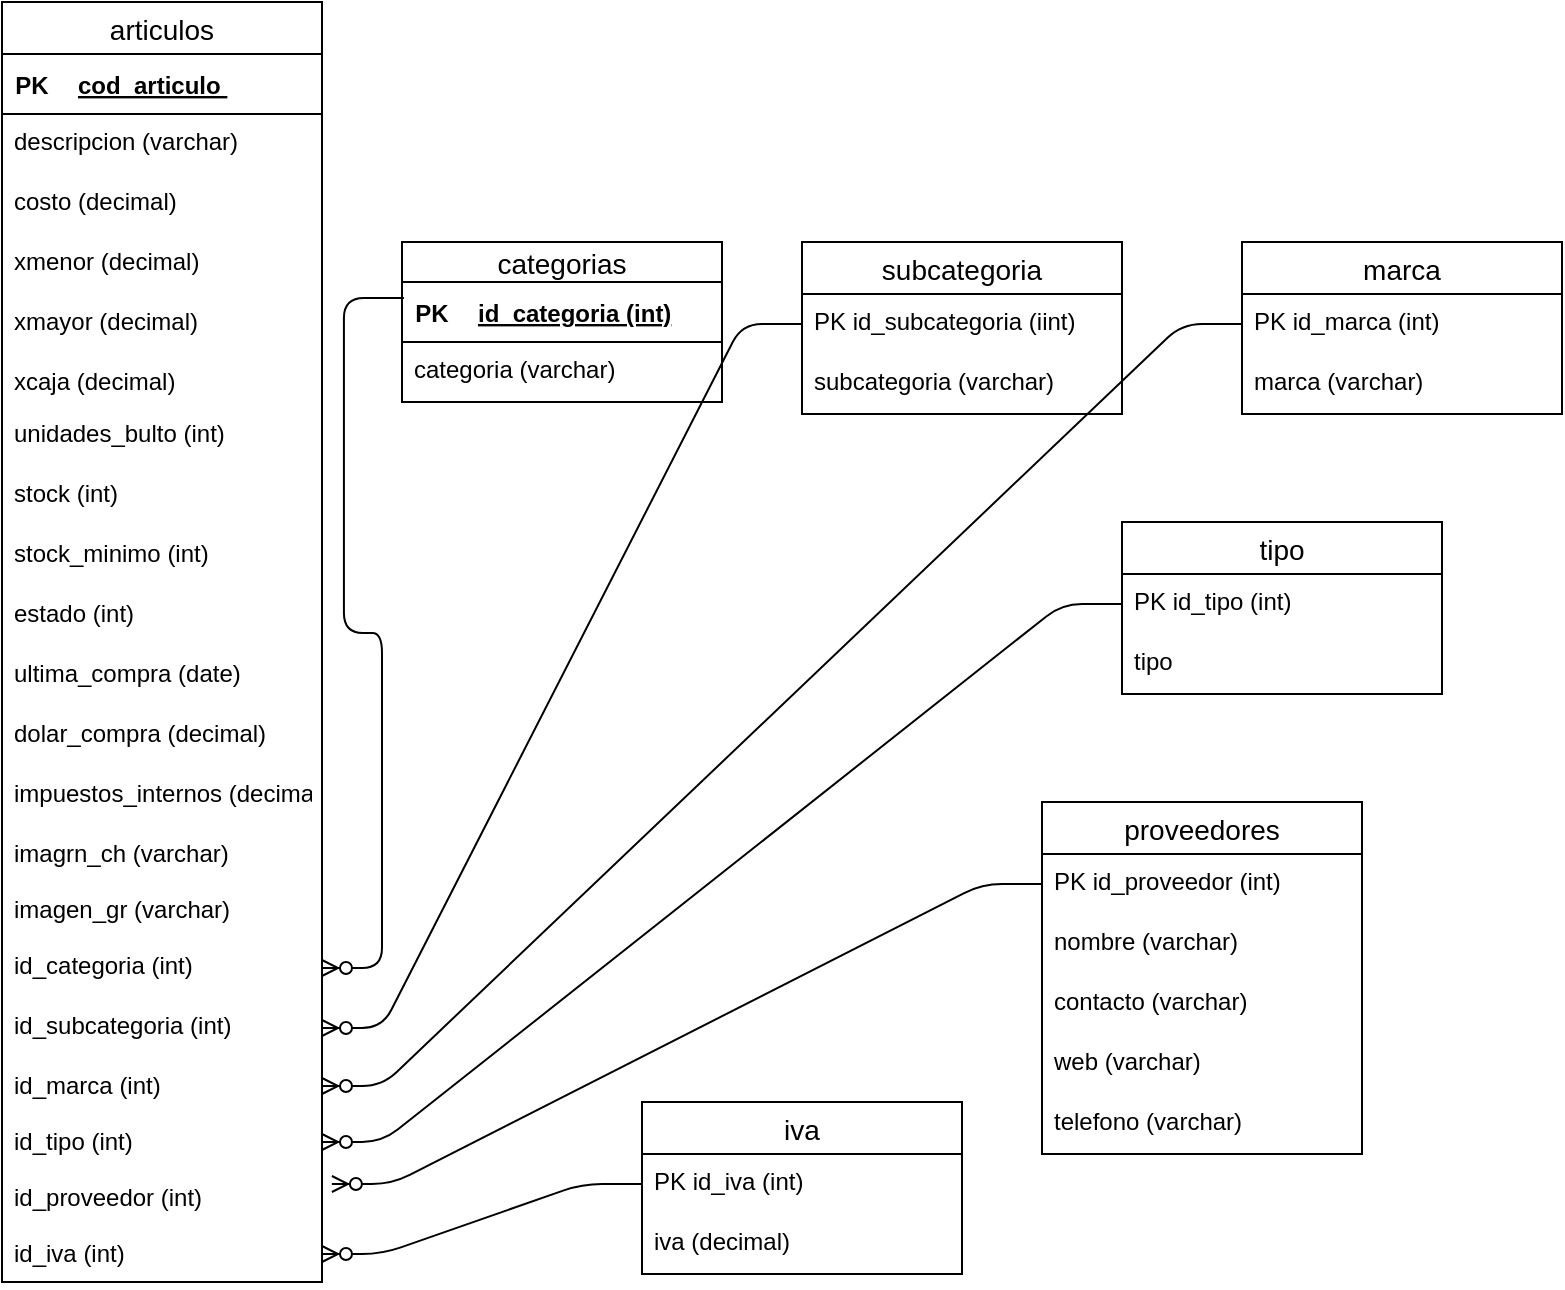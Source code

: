 <mxfile version="13.10.2" type="github">
  <diagram id="_5e5nrNehaMYuaCpqsco" name="Page-1">
    <mxGraphModel dx="1102" dy="582" grid="1" gridSize="10" guides="1" tooltips="1" connect="1" arrows="1" fold="1" page="1" pageScale="1" pageWidth="827" pageHeight="1169" math="0" shadow="0">
      <root>
        <mxCell id="0" />
        <mxCell id="1" parent="0" />
        <mxCell id="ofj8reij5MW94TYRQW6C-4" value="articulos" style="swimlane;fontStyle=0;childLayout=stackLayout;horizontal=1;startSize=26;horizontalStack=0;resizeParent=1;resizeParentMax=0;resizeLast=0;collapsible=1;marginBottom=0;align=center;fontSize=14;" vertex="1" parent="1">
          <mxGeometry x="20" y="120" width="160" height="640" as="geometry" />
        </mxCell>
        <mxCell id="ofj8reij5MW94TYRQW6C-59" value="" style="shape=table;startSize=0;container=1;collapsible=1;childLayout=tableLayout;fixedRows=1;rowLines=0;fontStyle=0;align=center;resizeLast=1;strokeColor=none;fillColor=none;" vertex="1" parent="ofj8reij5MW94TYRQW6C-4">
          <mxGeometry y="26" width="160" height="30" as="geometry" />
        </mxCell>
        <mxCell id="ofj8reij5MW94TYRQW6C-60" value="" style="shape=partialRectangle;collapsible=0;dropTarget=0;pointerEvents=0;fillColor=none;top=0;left=0;bottom=1;right=0;points=[[0,0.5],[1,0.5]];portConstraint=eastwest;" vertex="1" parent="ofj8reij5MW94TYRQW6C-59">
          <mxGeometry width="160" height="30" as="geometry" />
        </mxCell>
        <mxCell id="ofj8reij5MW94TYRQW6C-61" value="PK" style="shape=partialRectangle;connectable=0;fillColor=none;top=0;left=0;bottom=0;right=0;fontStyle=1;overflow=hidden;" vertex="1" parent="ofj8reij5MW94TYRQW6C-60">
          <mxGeometry width="30" height="30" as="geometry" />
        </mxCell>
        <mxCell id="ofj8reij5MW94TYRQW6C-62" value="cod_articulo " style="shape=partialRectangle;connectable=0;fillColor=none;top=0;left=0;bottom=0;right=0;align=left;spacingLeft=6;fontStyle=5;overflow=hidden;" vertex="1" parent="ofj8reij5MW94TYRQW6C-60">
          <mxGeometry x="30" width="130" height="30" as="geometry" />
        </mxCell>
        <mxCell id="ofj8reij5MW94TYRQW6C-6" value="descripcion (varchar)" style="text;strokeColor=none;fillColor=none;spacingLeft=4;spacingRight=4;overflow=hidden;rotatable=0;points=[[0,0.5],[1,0.5]];portConstraint=eastwest;fontSize=12;" vertex="1" parent="ofj8reij5MW94TYRQW6C-4">
          <mxGeometry y="56" width="160" height="30" as="geometry" />
        </mxCell>
        <mxCell id="ofj8reij5MW94TYRQW6C-7" value="costo (decimal)&#xa;" style="text;strokeColor=none;fillColor=none;spacingLeft=4;spacingRight=4;overflow=hidden;rotatable=0;points=[[0,0.5],[1,0.5]];portConstraint=eastwest;fontSize=12;" vertex="1" parent="ofj8reij5MW94TYRQW6C-4">
          <mxGeometry y="86" width="160" height="30" as="geometry" />
        </mxCell>
        <mxCell id="ofj8reij5MW94TYRQW6C-8" value="xmenor (decimal)&#xa;" style="text;strokeColor=none;fillColor=none;spacingLeft=4;spacingRight=4;overflow=hidden;rotatable=0;points=[[0,0.5],[1,0.5]];portConstraint=eastwest;fontSize=12;" vertex="1" parent="ofj8reij5MW94TYRQW6C-4">
          <mxGeometry y="116" width="160" height="30" as="geometry" />
        </mxCell>
        <mxCell id="ofj8reij5MW94TYRQW6C-9" value="xmayor (decimal)&#xa;" style="text;strokeColor=none;fillColor=none;spacingLeft=4;spacingRight=4;overflow=hidden;rotatable=0;points=[[0,0.5],[1,0.5]];portConstraint=eastwest;fontSize=12;" vertex="1" parent="ofj8reij5MW94TYRQW6C-4">
          <mxGeometry y="146" width="160" height="30" as="geometry" />
        </mxCell>
        <mxCell id="ofj8reij5MW94TYRQW6C-10" value="xcaja (decimal)&#xa;" style="text;strokeColor=none;fillColor=none;spacingLeft=4;spacingRight=4;overflow=hidden;rotatable=0;points=[[0,0.5],[1,0.5]];portConstraint=eastwest;fontSize=12;" vertex="1" parent="ofj8reij5MW94TYRQW6C-4">
          <mxGeometry y="176" width="160" height="26" as="geometry" />
        </mxCell>
        <mxCell id="ofj8reij5MW94TYRQW6C-11" value="unidades_bulto (int)" style="text;strokeColor=none;fillColor=none;spacingLeft=4;spacingRight=4;overflow=hidden;rotatable=0;points=[[0,0.5],[1,0.5]];portConstraint=eastwest;fontSize=12;" vertex="1" parent="ofj8reij5MW94TYRQW6C-4">
          <mxGeometry y="202" width="160" height="30" as="geometry" />
        </mxCell>
        <mxCell id="ofj8reij5MW94TYRQW6C-12" value="stock (int)" style="text;strokeColor=none;fillColor=none;spacingLeft=4;spacingRight=4;overflow=hidden;rotatable=0;points=[[0,0.5],[1,0.5]];portConstraint=eastwest;fontSize=12;" vertex="1" parent="ofj8reij5MW94TYRQW6C-4">
          <mxGeometry y="232" width="160" height="30" as="geometry" />
        </mxCell>
        <mxCell id="ofj8reij5MW94TYRQW6C-13" value="stock_minimo (int)" style="text;strokeColor=none;fillColor=none;spacingLeft=4;spacingRight=4;overflow=hidden;rotatable=0;points=[[0,0.5],[1,0.5]];portConstraint=eastwest;fontSize=12;" vertex="1" parent="ofj8reij5MW94TYRQW6C-4">
          <mxGeometry y="262" width="160" height="30" as="geometry" />
        </mxCell>
        <mxCell id="ofj8reij5MW94TYRQW6C-14" value="estado (int)" style="text;strokeColor=none;fillColor=none;spacingLeft=4;spacingRight=4;overflow=hidden;rotatable=0;points=[[0,0.5],[1,0.5]];portConstraint=eastwest;fontSize=12;" vertex="1" parent="ofj8reij5MW94TYRQW6C-4">
          <mxGeometry y="292" width="160" height="30" as="geometry" />
        </mxCell>
        <mxCell id="ofj8reij5MW94TYRQW6C-15" value="ultima_compra (date)" style="text;strokeColor=none;fillColor=none;spacingLeft=4;spacingRight=4;overflow=hidden;rotatable=0;points=[[0,0.5],[1,0.5]];portConstraint=eastwest;fontSize=12;" vertex="1" parent="ofj8reij5MW94TYRQW6C-4">
          <mxGeometry y="322" width="160" height="30" as="geometry" />
        </mxCell>
        <mxCell id="ofj8reij5MW94TYRQW6C-16" value="dolar_compra (decimal)" style="text;strokeColor=none;fillColor=none;spacingLeft=4;spacingRight=4;overflow=hidden;rotatable=0;points=[[0,0.5],[1,0.5]];portConstraint=eastwest;fontSize=12;" vertex="1" parent="ofj8reij5MW94TYRQW6C-4">
          <mxGeometry y="352" width="160" height="30" as="geometry" />
        </mxCell>
        <mxCell id="ofj8reij5MW94TYRQW6C-17" value="impuestos_internos (decimal)" style="text;strokeColor=none;fillColor=none;spacingLeft=4;spacingRight=4;overflow=hidden;rotatable=0;points=[[0,0.5],[1,0.5]];portConstraint=eastwest;fontSize=12;" vertex="1" parent="ofj8reij5MW94TYRQW6C-4">
          <mxGeometry y="382" width="160" height="30" as="geometry" />
        </mxCell>
        <mxCell id="ofj8reij5MW94TYRQW6C-26" value="imagrn_ch (varchar)" style="text;strokeColor=none;fillColor=none;spacingLeft=4;spacingRight=4;overflow=hidden;rotatable=0;points=[[0,0.5],[1,0.5]];portConstraint=eastwest;fontSize=12;" vertex="1" parent="ofj8reij5MW94TYRQW6C-4">
          <mxGeometry y="412" width="160" height="28" as="geometry" />
        </mxCell>
        <mxCell id="ofj8reij5MW94TYRQW6C-27" value="imagen_gr (varchar)" style="text;strokeColor=none;fillColor=none;spacingLeft=4;spacingRight=4;overflow=hidden;rotatable=0;points=[[0,0.5],[1,0.5]];portConstraint=eastwest;fontSize=12;" vertex="1" parent="ofj8reij5MW94TYRQW6C-4">
          <mxGeometry y="440" width="160" height="28" as="geometry" />
        </mxCell>
        <mxCell id="ofj8reij5MW94TYRQW6C-18" value="id_categoria (int)" style="text;strokeColor=none;fillColor=none;spacingLeft=4;spacingRight=4;overflow=hidden;rotatable=0;points=[[0,0.5],[1,0.5]];portConstraint=eastwest;fontSize=12;" vertex="1" parent="ofj8reij5MW94TYRQW6C-4">
          <mxGeometry y="468" width="160" height="30" as="geometry" />
        </mxCell>
        <mxCell id="ofj8reij5MW94TYRQW6C-21" value="id_subcategoria (int)" style="text;strokeColor=none;fillColor=none;spacingLeft=4;spacingRight=4;overflow=hidden;rotatable=0;points=[[0,0.5],[1,0.5]];portConstraint=eastwest;fontSize=12;" vertex="1" parent="ofj8reij5MW94TYRQW6C-4">
          <mxGeometry y="498" width="160" height="30" as="geometry" />
        </mxCell>
        <mxCell id="ofj8reij5MW94TYRQW6C-22" value="id_marca (int)" style="text;strokeColor=none;fillColor=none;spacingLeft=4;spacingRight=4;overflow=hidden;rotatable=0;points=[[0,0.5],[1,0.5]];portConstraint=eastwest;fontSize=12;" vertex="1" parent="ofj8reij5MW94TYRQW6C-4">
          <mxGeometry y="528" width="160" height="28" as="geometry" />
        </mxCell>
        <mxCell id="ofj8reij5MW94TYRQW6C-25" value="id_tipo (int)" style="text;strokeColor=none;fillColor=none;spacingLeft=4;spacingRight=4;overflow=hidden;rotatable=0;points=[[0,0.5],[1,0.5]];portConstraint=eastwest;fontSize=12;" vertex="1" parent="ofj8reij5MW94TYRQW6C-4">
          <mxGeometry y="556" width="160" height="28" as="geometry" />
        </mxCell>
        <mxCell id="ofj8reij5MW94TYRQW6C-23" value="id_proveedor (int)" style="text;strokeColor=none;fillColor=none;spacingLeft=4;spacingRight=4;overflow=hidden;rotatable=0;points=[[0,0.5],[1,0.5]];portConstraint=eastwest;fontSize=12;" vertex="1" parent="ofj8reij5MW94TYRQW6C-4">
          <mxGeometry y="584" width="160" height="28" as="geometry" />
        </mxCell>
        <mxCell id="ofj8reij5MW94TYRQW6C-24" value="id_iva (int)" style="text;strokeColor=none;fillColor=none;spacingLeft=4;spacingRight=4;overflow=hidden;rotatable=0;points=[[0,0.5],[1,0.5]];portConstraint=eastwest;fontSize=12;" vertex="1" parent="ofj8reij5MW94TYRQW6C-4">
          <mxGeometry y="612" width="160" height="28" as="geometry" />
        </mxCell>
        <mxCell id="ofj8reij5MW94TYRQW6C-28" value="categorias" style="swimlane;fontStyle=0;childLayout=stackLayout;horizontal=1;startSize=20;horizontalStack=0;resizeParent=1;resizeParentMax=0;resizeLast=0;collapsible=1;marginBottom=0;align=center;fontSize=14;" vertex="1" parent="1">
          <mxGeometry x="220" y="240" width="160" height="80" as="geometry" />
        </mxCell>
        <mxCell id="ofj8reij5MW94TYRQW6C-80" value="" style="shape=table;startSize=0;container=1;collapsible=1;childLayout=tableLayout;fixedRows=1;rowLines=0;fontStyle=0;align=center;resizeLast=1;strokeColor=none;fillColor=none;" vertex="1" parent="ofj8reij5MW94TYRQW6C-28">
          <mxGeometry y="20" width="160" height="30" as="geometry" />
        </mxCell>
        <mxCell id="ofj8reij5MW94TYRQW6C-81" value="" style="shape=partialRectangle;collapsible=0;dropTarget=0;pointerEvents=0;fillColor=none;top=0;left=0;bottom=1;right=0;points=[[0,0.5],[1,0.5]];portConstraint=eastwest;" vertex="1" parent="ofj8reij5MW94TYRQW6C-80">
          <mxGeometry width="160" height="30" as="geometry" />
        </mxCell>
        <mxCell id="ofj8reij5MW94TYRQW6C-82" value="PK" style="shape=partialRectangle;connectable=0;fillColor=none;top=0;left=0;bottom=0;right=0;fontStyle=1;overflow=hidden;" vertex="1" parent="ofj8reij5MW94TYRQW6C-81">
          <mxGeometry width="30" height="30" as="geometry" />
        </mxCell>
        <mxCell id="ofj8reij5MW94TYRQW6C-83" value="id_categoria (int)" style="shape=partialRectangle;connectable=0;fillColor=none;top=0;left=0;bottom=0;right=0;align=left;spacingLeft=6;fontStyle=5;overflow=hidden;" vertex="1" parent="ofj8reij5MW94TYRQW6C-81">
          <mxGeometry x="30" width="130" height="30" as="geometry" />
        </mxCell>
        <mxCell id="ofj8reij5MW94TYRQW6C-31" value="categoria (varchar)" style="text;strokeColor=none;fillColor=none;spacingLeft=4;spacingRight=4;overflow=hidden;rotatable=0;points=[[0,0.5],[1,0.5]];portConstraint=eastwest;fontSize=12;" vertex="1" parent="ofj8reij5MW94TYRQW6C-28">
          <mxGeometry y="50" width="160" height="30" as="geometry" />
        </mxCell>
        <mxCell id="ofj8reij5MW94TYRQW6C-32" value="subcategoria" style="swimlane;fontStyle=0;childLayout=stackLayout;horizontal=1;startSize=26;horizontalStack=0;resizeParent=1;resizeParentMax=0;resizeLast=0;collapsible=1;marginBottom=0;align=center;fontSize=14;" vertex="1" parent="1">
          <mxGeometry x="420" y="240" width="160" height="86" as="geometry" />
        </mxCell>
        <mxCell id="ofj8reij5MW94TYRQW6C-34" value="PK id_subcategoria (iint)" style="text;strokeColor=none;fillColor=none;spacingLeft=4;spacingRight=4;overflow=hidden;rotatable=0;points=[[0,0.5],[1,0.5]];portConstraint=eastwest;fontSize=12;" vertex="1" parent="ofj8reij5MW94TYRQW6C-32">
          <mxGeometry y="26" width="160" height="30" as="geometry" />
        </mxCell>
        <mxCell id="ofj8reij5MW94TYRQW6C-35" value="subcategoria (varchar)" style="text;strokeColor=none;fillColor=none;spacingLeft=4;spacingRight=4;overflow=hidden;rotatable=0;points=[[0,0.5],[1,0.5]];portConstraint=eastwest;fontSize=12;" vertex="1" parent="ofj8reij5MW94TYRQW6C-32">
          <mxGeometry y="56" width="160" height="30" as="geometry" />
        </mxCell>
        <mxCell id="ofj8reij5MW94TYRQW6C-36" value="marca" style="swimlane;fontStyle=0;childLayout=stackLayout;horizontal=1;startSize=26;horizontalStack=0;resizeParent=1;resizeParentMax=0;resizeLast=0;collapsible=1;marginBottom=0;align=center;fontSize=14;" vertex="1" parent="1">
          <mxGeometry x="640" y="240" width="160" height="86" as="geometry" />
        </mxCell>
        <mxCell id="ofj8reij5MW94TYRQW6C-37" value="PK id_marca (int)" style="text;strokeColor=none;fillColor=none;spacingLeft=4;spacingRight=4;overflow=hidden;rotatable=0;points=[[0,0.5],[1,0.5]];portConstraint=eastwest;fontSize=12;" vertex="1" parent="ofj8reij5MW94TYRQW6C-36">
          <mxGeometry y="26" width="160" height="30" as="geometry" />
        </mxCell>
        <mxCell id="ofj8reij5MW94TYRQW6C-38" value="marca (varchar)" style="text;strokeColor=none;fillColor=none;spacingLeft=4;spacingRight=4;overflow=hidden;rotatable=0;points=[[0,0.5],[1,0.5]];portConstraint=eastwest;fontSize=12;" vertex="1" parent="ofj8reij5MW94TYRQW6C-36">
          <mxGeometry y="56" width="160" height="30" as="geometry" />
        </mxCell>
        <mxCell id="ofj8reij5MW94TYRQW6C-40" value="tipo" style="swimlane;fontStyle=0;childLayout=stackLayout;horizontal=1;startSize=26;horizontalStack=0;resizeParent=1;resizeParentMax=0;resizeLast=0;collapsible=1;marginBottom=0;align=center;fontSize=14;" vertex="1" parent="1">
          <mxGeometry x="580" y="380" width="160" height="86" as="geometry" />
        </mxCell>
        <mxCell id="ofj8reij5MW94TYRQW6C-42" value="PK id_tipo (int)" style="text;strokeColor=none;fillColor=none;spacingLeft=4;spacingRight=4;overflow=hidden;rotatable=0;points=[[0,0.5],[1,0.5]];portConstraint=eastwest;fontSize=12;" vertex="1" parent="ofj8reij5MW94TYRQW6C-40">
          <mxGeometry y="26" width="160" height="30" as="geometry" />
        </mxCell>
        <mxCell id="ofj8reij5MW94TYRQW6C-43" value="tipo" style="text;strokeColor=none;fillColor=none;spacingLeft=4;spacingRight=4;overflow=hidden;rotatable=0;points=[[0,0.5],[1,0.5]];portConstraint=eastwest;fontSize=12;" vertex="1" parent="ofj8reij5MW94TYRQW6C-40">
          <mxGeometry y="56" width="160" height="30" as="geometry" />
        </mxCell>
        <mxCell id="ofj8reij5MW94TYRQW6C-44" value="proveedores" style="swimlane;fontStyle=0;childLayout=stackLayout;horizontal=1;startSize=26;horizontalStack=0;resizeParent=1;resizeParentMax=0;resizeLast=0;collapsible=1;marginBottom=0;align=center;fontSize=14;" vertex="1" parent="1">
          <mxGeometry x="540" y="520" width="160" height="176" as="geometry" />
        </mxCell>
        <mxCell id="ofj8reij5MW94TYRQW6C-45" value="PK id_proveedor (int)" style="text;strokeColor=none;fillColor=none;spacingLeft=4;spacingRight=4;overflow=hidden;rotatable=0;points=[[0,0.5],[1,0.5]];portConstraint=eastwest;fontSize=12;" vertex="1" parent="ofj8reij5MW94TYRQW6C-44">
          <mxGeometry y="26" width="160" height="30" as="geometry" />
        </mxCell>
        <mxCell id="ofj8reij5MW94TYRQW6C-46" value="nombre (varchar)" style="text;strokeColor=none;fillColor=none;spacingLeft=4;spacingRight=4;overflow=hidden;rotatable=0;points=[[0,0.5],[1,0.5]];portConstraint=eastwest;fontSize=12;" vertex="1" parent="ofj8reij5MW94TYRQW6C-44">
          <mxGeometry y="56" width="160" height="30" as="geometry" />
        </mxCell>
        <mxCell id="ofj8reij5MW94TYRQW6C-47" value="contacto (varchar)" style="text;strokeColor=none;fillColor=none;spacingLeft=4;spacingRight=4;overflow=hidden;rotatable=0;points=[[0,0.5],[1,0.5]];portConstraint=eastwest;fontSize=12;" vertex="1" parent="ofj8reij5MW94TYRQW6C-44">
          <mxGeometry y="86" width="160" height="30" as="geometry" />
        </mxCell>
        <mxCell id="ofj8reij5MW94TYRQW6C-53" value="web (varchar)" style="text;strokeColor=none;fillColor=none;spacingLeft=4;spacingRight=4;overflow=hidden;rotatable=0;points=[[0,0.5],[1,0.5]];portConstraint=eastwest;fontSize=12;" vertex="1" parent="ofj8reij5MW94TYRQW6C-44">
          <mxGeometry y="116" width="160" height="30" as="geometry" />
        </mxCell>
        <mxCell id="ofj8reij5MW94TYRQW6C-54" value="telefono (varchar)" style="text;strokeColor=none;fillColor=none;spacingLeft=4;spacingRight=4;overflow=hidden;rotatable=0;points=[[0,0.5],[1,0.5]];portConstraint=eastwest;fontSize=12;" vertex="1" parent="ofj8reij5MW94TYRQW6C-44">
          <mxGeometry y="146" width="160" height="30" as="geometry" />
        </mxCell>
        <mxCell id="ofj8reij5MW94TYRQW6C-48" value="iva" style="swimlane;fontStyle=0;childLayout=stackLayout;horizontal=1;startSize=26;horizontalStack=0;resizeParent=1;resizeParentMax=0;resizeLast=0;collapsible=1;marginBottom=0;align=center;fontSize=14;" vertex="1" parent="1">
          <mxGeometry x="340" y="670" width="160" height="86" as="geometry" />
        </mxCell>
        <mxCell id="ofj8reij5MW94TYRQW6C-49" value="PK id_iva (int)" style="text;strokeColor=none;fillColor=none;spacingLeft=4;spacingRight=4;overflow=hidden;rotatable=0;points=[[0,0.5],[1,0.5]];portConstraint=eastwest;fontSize=12;" vertex="1" parent="ofj8reij5MW94TYRQW6C-48">
          <mxGeometry y="26" width="160" height="30" as="geometry" />
        </mxCell>
        <mxCell id="ofj8reij5MW94TYRQW6C-50" value="iva (decimal)" style="text;strokeColor=none;fillColor=none;spacingLeft=4;spacingRight=4;overflow=hidden;rotatable=0;points=[[0,0.5],[1,0.5]];portConstraint=eastwest;fontSize=12;" vertex="1" parent="ofj8reij5MW94TYRQW6C-48">
          <mxGeometry y="56" width="160" height="30" as="geometry" />
        </mxCell>
        <mxCell id="ofj8reij5MW94TYRQW6C-84" value="" style="edgeStyle=entityRelationEdgeStyle;fontSize=12;html=1;endArrow=ERzeroToMany;endFill=1;entryX=1;entryY=0.5;entryDx=0;entryDy=0;exitX=0.006;exitY=0.267;exitDx=0;exitDy=0;exitPerimeter=0;" edge="1" parent="1" source="ofj8reij5MW94TYRQW6C-81" target="ofj8reij5MW94TYRQW6C-18">
          <mxGeometry width="100" height="100" relative="1" as="geometry">
            <mxPoint x="230" y="720" as="sourcePoint" />
            <mxPoint x="370" y="550" as="targetPoint" />
          </mxGeometry>
        </mxCell>
        <mxCell id="ofj8reij5MW94TYRQW6C-86" value="" style="edgeStyle=entityRelationEdgeStyle;fontSize=12;html=1;endArrow=ERzeroToMany;endFill=1;entryX=1;entryY=0.5;entryDx=0;entryDy=0;exitX=0;exitY=0.5;exitDx=0;exitDy=0;" edge="1" parent="1" source="ofj8reij5MW94TYRQW6C-34" target="ofj8reij5MW94TYRQW6C-21">
          <mxGeometry width="100" height="100" relative="1" as="geometry">
            <mxPoint x="360" y="500" as="sourcePoint" />
            <mxPoint x="460" y="400" as="targetPoint" />
          </mxGeometry>
        </mxCell>
        <mxCell id="ofj8reij5MW94TYRQW6C-87" value="" style="edgeStyle=entityRelationEdgeStyle;fontSize=12;html=1;endArrow=ERzeroToMany;endFill=1;entryX=1;entryY=0.5;entryDx=0;entryDy=0;exitX=0;exitY=0.5;exitDx=0;exitDy=0;" edge="1" parent="1" source="ofj8reij5MW94TYRQW6C-37" target="ofj8reij5MW94TYRQW6C-22">
          <mxGeometry width="100" height="100" relative="1" as="geometry">
            <mxPoint x="360" y="700" as="sourcePoint" />
            <mxPoint x="460" y="600" as="targetPoint" />
          </mxGeometry>
        </mxCell>
        <mxCell id="ofj8reij5MW94TYRQW6C-88" value="" style="edgeStyle=entityRelationEdgeStyle;fontSize=12;html=1;endArrow=ERzeroToMany;endFill=1;exitX=0;exitY=0.5;exitDx=0;exitDy=0;" edge="1" parent="1" source="ofj8reij5MW94TYRQW6C-42" target="ofj8reij5MW94TYRQW6C-25">
          <mxGeometry width="100" height="100" relative="1" as="geometry">
            <mxPoint x="450" y="660" as="sourcePoint" />
            <mxPoint x="460" y="500" as="targetPoint" />
          </mxGeometry>
        </mxCell>
        <mxCell id="ofj8reij5MW94TYRQW6C-90" value="" style="edgeStyle=entityRelationEdgeStyle;fontSize=12;html=1;endArrow=ERzeroToMany;endFill=1;entryX=1.031;entryY=0.25;entryDx=0;entryDy=0;entryPerimeter=0;exitX=0;exitY=0.5;exitDx=0;exitDy=0;" edge="1" parent="1" source="ofj8reij5MW94TYRQW6C-45" target="ofj8reij5MW94TYRQW6C-23">
          <mxGeometry width="100" height="100" relative="1" as="geometry">
            <mxPoint x="360" y="700" as="sourcePoint" />
            <mxPoint x="460" y="600" as="targetPoint" />
          </mxGeometry>
        </mxCell>
        <mxCell id="ofj8reij5MW94TYRQW6C-91" value="" style="edgeStyle=entityRelationEdgeStyle;fontSize=12;html=1;endArrow=ERzeroToMany;endFill=1;exitX=0;exitY=0.5;exitDx=0;exitDy=0;" edge="1" parent="1" source="ofj8reij5MW94TYRQW6C-49" target="ofj8reij5MW94TYRQW6C-24">
          <mxGeometry width="100" height="100" relative="1" as="geometry">
            <mxPoint x="360" y="700" as="sourcePoint" />
            <mxPoint x="460" y="600" as="targetPoint" />
          </mxGeometry>
        </mxCell>
      </root>
    </mxGraphModel>
  </diagram>
</mxfile>
